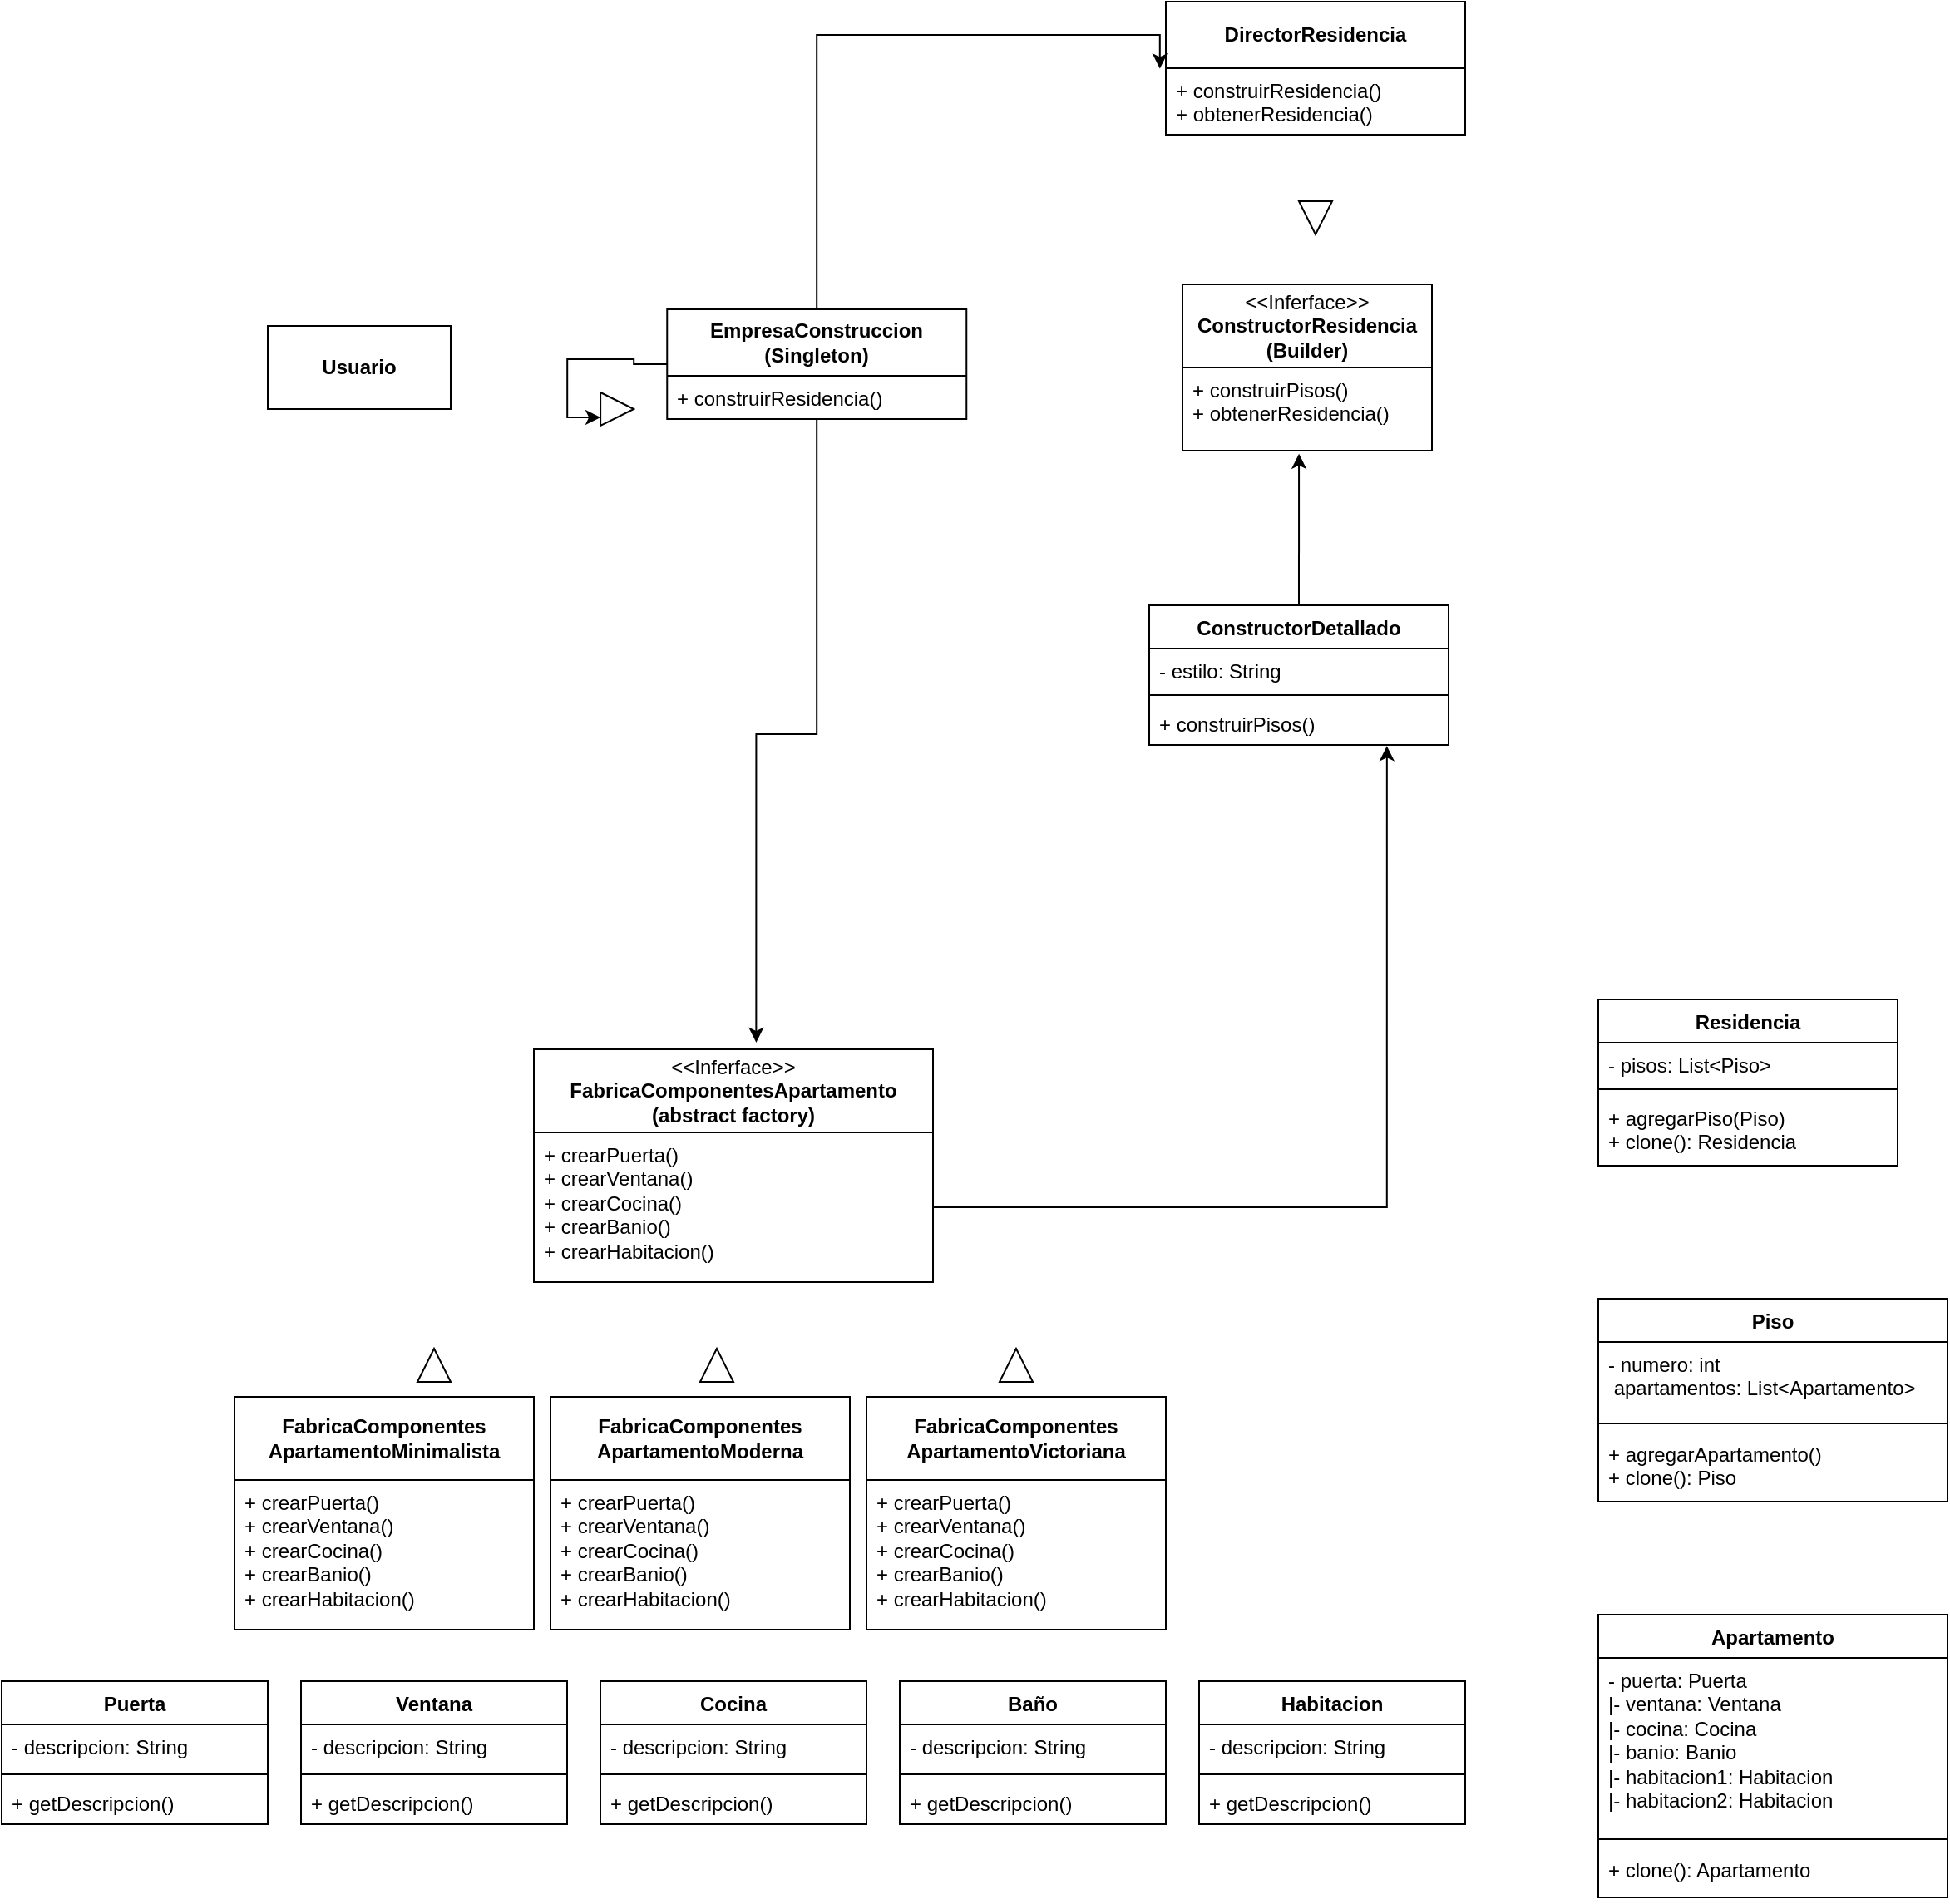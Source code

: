 <mxfile version="26.1.1">
  <diagram id="C5RBs43oDa-KdzZeNtuy" name="Page-1">
    <mxGraphModel dx="2206" dy="568" grid="1" gridSize="10" guides="1" tooltips="1" connect="1" arrows="1" fold="1" page="1" pageScale="1" pageWidth="827" pageHeight="1169" math="0" shadow="0">
      <root>
        <mxCell id="WIyWlLk6GJQsqaUBKTNV-0" />
        <mxCell id="WIyWlLk6GJQsqaUBKTNV-1" parent="WIyWlLk6GJQsqaUBKTNV-0" />
        <mxCell id="4NDoe3Q7L930IOSC8Iq2-74" style="edgeStyle=orthogonalEdgeStyle;rounded=0;orthogonalLoop=1;jettySize=auto;html=1;entryX=0;entryY=0.75;entryDx=0;entryDy=0;" edge="1" parent="WIyWlLk6GJQsqaUBKTNV-1" source="4NDoe3Q7L930IOSC8Iq2-6" target="4NDoe3Q7L930IOSC8Iq2-73">
          <mxGeometry relative="1" as="geometry" />
        </mxCell>
        <mxCell id="4NDoe3Q7L930IOSC8Iq2-6" value="&lt;b&gt;EmpresaConstruccion (Singleton)&lt;/b&gt;" style="swimlane;fontStyle=0;childLayout=stackLayout;horizontal=1;startSize=40;fillColor=none;horizontalStack=0;resizeParent=1;resizeParentMax=0;resizeLast=0;collapsible=1;marginBottom=0;whiteSpace=wrap;html=1;" vertex="1" parent="WIyWlLk6GJQsqaUBKTNV-1">
          <mxGeometry x="310.13" y="335" width="180" height="66" as="geometry" />
        </mxCell>
        <mxCell id="4NDoe3Q7L930IOSC8Iq2-7" value="&lt;div&gt;+ construirResidencia()&lt;/div&gt;" style="text;strokeColor=none;fillColor=none;align=left;verticalAlign=top;spacingLeft=4;spacingRight=4;overflow=hidden;rotatable=0;points=[[0,0.5],[1,0.5]];portConstraint=eastwest;whiteSpace=wrap;html=1;" vertex="1" parent="4NDoe3Q7L930IOSC8Iq2-6">
          <mxGeometry y="40" width="180" height="26" as="geometry" />
        </mxCell>
        <mxCell id="4NDoe3Q7L930IOSC8Iq2-10" value="&lt;b&gt;Usuario&lt;/b&gt;" style="html=1;whiteSpace=wrap;" vertex="1" parent="WIyWlLk6GJQsqaUBKTNV-1">
          <mxGeometry x="70" y="345" width="110" height="50" as="geometry" />
        </mxCell>
        <mxCell id="4NDoe3Q7L930IOSC8Iq2-17" value="&lt;div&gt;&amp;lt;&amp;lt;Inferface&amp;gt;&amp;gt;&lt;/div&gt;&lt;span style=&quot;font-weight: 700;&quot;&gt;FabricaComponentesApartamento&lt;/span&gt;&lt;div&gt;&lt;b&gt;(abstract factory&lt;/b&gt;&lt;b style=&quot;background-color: transparent; color: light-dark(rgb(0, 0, 0), rgb(255, 255, 255));&quot;&gt;)&lt;/b&gt;&lt;/div&gt;" style="swimlane;fontStyle=0;childLayout=stackLayout;horizontal=1;startSize=50;fillColor=none;horizontalStack=0;resizeParent=1;resizeParentMax=0;resizeLast=0;collapsible=1;marginBottom=0;whiteSpace=wrap;html=1;" vertex="1" parent="WIyWlLk6GJQsqaUBKTNV-1">
          <mxGeometry x="230" y="780" width="240" height="140" as="geometry" />
        </mxCell>
        <mxCell id="4NDoe3Q7L930IOSC8Iq2-18" value="&lt;div&gt;+ crearPuerta()&lt;/div&gt;&lt;div&gt;+ crearVentana()&lt;/div&gt;&lt;div&gt;+ crearCocina()&lt;/div&gt;&lt;div&gt;+ crearBanio()&lt;/div&gt;&lt;div&gt;+ crearHabitacion()&lt;/div&gt;" style="text;strokeColor=none;fillColor=none;align=left;verticalAlign=top;spacingLeft=4;spacingRight=4;overflow=hidden;rotatable=0;points=[[0,0.5],[1,0.5]];portConstraint=eastwest;whiteSpace=wrap;html=1;" vertex="1" parent="4NDoe3Q7L930IOSC8Iq2-17">
          <mxGeometry y="50" width="240" height="90" as="geometry" />
        </mxCell>
        <mxCell id="4NDoe3Q7L930IOSC8Iq2-23" value="&lt;b&gt;FabricaComponentes&lt;/b&gt;&lt;div&gt;&lt;b&gt;ApartamentoMinimalista&lt;/b&gt;&lt;/div&gt;" style="swimlane;fontStyle=0;childLayout=stackLayout;horizontal=1;startSize=50;fillColor=none;horizontalStack=0;resizeParent=1;resizeParentMax=0;resizeLast=0;collapsible=1;marginBottom=0;whiteSpace=wrap;html=1;" vertex="1" parent="WIyWlLk6GJQsqaUBKTNV-1">
          <mxGeometry x="50" y="989" width="180" height="140" as="geometry" />
        </mxCell>
        <mxCell id="4NDoe3Q7L930IOSC8Iq2-24" value="&lt;div&gt;+ crearPuerta()&lt;/div&gt;&lt;div&gt;+ crearVentana()&lt;/div&gt;&lt;div&gt;+ crearCocina()&lt;/div&gt;&lt;div&gt;+ crearBanio()&lt;/div&gt;&lt;div&gt;+ crearHabitacion()&lt;/div&gt;" style="text;strokeColor=none;fillColor=none;align=left;verticalAlign=top;spacingLeft=4;spacingRight=4;overflow=hidden;rotatable=0;points=[[0,0.5],[1,0.5]];portConstraint=eastwest;whiteSpace=wrap;html=1;" vertex="1" parent="4NDoe3Q7L930IOSC8Iq2-23">
          <mxGeometry y="50" width="180" height="90" as="geometry" />
        </mxCell>
        <mxCell id="4NDoe3Q7L930IOSC8Iq2-25" value="&lt;b&gt;FabricaComponentes&lt;/b&gt;&lt;div&gt;&lt;b&gt;ApartamentoModerna&lt;/b&gt;&lt;/div&gt;" style="swimlane;fontStyle=0;childLayout=stackLayout;horizontal=1;startSize=50;fillColor=none;horizontalStack=0;resizeParent=1;resizeParentMax=0;resizeLast=0;collapsible=1;marginBottom=0;whiteSpace=wrap;html=1;" vertex="1" parent="WIyWlLk6GJQsqaUBKTNV-1">
          <mxGeometry x="240" y="989" width="180" height="140" as="geometry" />
        </mxCell>
        <mxCell id="4NDoe3Q7L930IOSC8Iq2-26" value="&lt;div&gt;+ crearPuerta()&lt;/div&gt;&lt;div&gt;+ crearVentana()&lt;/div&gt;&lt;div&gt;+ crearCocina()&lt;/div&gt;&lt;div&gt;+ crearBanio()&lt;/div&gt;&lt;div&gt;+ crearHabitacion()&lt;/div&gt;" style="text;strokeColor=none;fillColor=none;align=left;verticalAlign=top;spacingLeft=4;spacingRight=4;overflow=hidden;rotatable=0;points=[[0,0.5],[1,0.5]];portConstraint=eastwest;whiteSpace=wrap;html=1;" vertex="1" parent="4NDoe3Q7L930IOSC8Iq2-25">
          <mxGeometry y="50" width="180" height="90" as="geometry" />
        </mxCell>
        <mxCell id="4NDoe3Q7L930IOSC8Iq2-27" value="&lt;b&gt;FabricaComponentes&lt;/b&gt;&lt;div&gt;&lt;b&gt;ApartamentoVictoriana&lt;/b&gt;&lt;/div&gt;" style="swimlane;fontStyle=0;childLayout=stackLayout;horizontal=1;startSize=50;fillColor=none;horizontalStack=0;resizeParent=1;resizeParentMax=0;resizeLast=0;collapsible=1;marginBottom=0;whiteSpace=wrap;html=1;" vertex="1" parent="WIyWlLk6GJQsqaUBKTNV-1">
          <mxGeometry x="430" y="989" width="180" height="140" as="geometry" />
        </mxCell>
        <mxCell id="4NDoe3Q7L930IOSC8Iq2-28" value="&lt;div&gt;+ crearPuerta()&lt;/div&gt;&lt;div&gt;+ crearVentana()&lt;/div&gt;&lt;div&gt;+ crearCocina()&lt;/div&gt;&lt;div&gt;+ crearBanio()&lt;/div&gt;&lt;div&gt;+ crearHabitacion()&lt;/div&gt;" style="text;strokeColor=none;fillColor=none;align=left;verticalAlign=top;spacingLeft=4;spacingRight=4;overflow=hidden;rotatable=0;points=[[0,0.5],[1,0.5]];portConstraint=eastwest;whiteSpace=wrap;html=1;" vertex="1" parent="4NDoe3Q7L930IOSC8Iq2-27">
          <mxGeometry y="50" width="180" height="90" as="geometry" />
        </mxCell>
        <mxCell id="4NDoe3Q7L930IOSC8Iq2-35" value="Puerta" style="swimlane;fontStyle=1;align=center;verticalAlign=top;childLayout=stackLayout;horizontal=1;startSize=26;horizontalStack=0;resizeParent=1;resizeParentMax=0;resizeLast=0;collapsible=1;marginBottom=0;whiteSpace=wrap;html=1;" vertex="1" parent="WIyWlLk6GJQsqaUBKTNV-1">
          <mxGeometry x="-90" y="1160" width="160" height="86" as="geometry" />
        </mxCell>
        <mxCell id="4NDoe3Q7L930IOSC8Iq2-36" value="- descripcion: String" style="text;strokeColor=none;fillColor=none;align=left;verticalAlign=top;spacingLeft=4;spacingRight=4;overflow=hidden;rotatable=0;points=[[0,0.5],[1,0.5]];portConstraint=eastwest;whiteSpace=wrap;html=1;" vertex="1" parent="4NDoe3Q7L930IOSC8Iq2-35">
          <mxGeometry y="26" width="160" height="26" as="geometry" />
        </mxCell>
        <mxCell id="4NDoe3Q7L930IOSC8Iq2-37" value="" style="line;strokeWidth=1;fillColor=none;align=left;verticalAlign=middle;spacingTop=-1;spacingLeft=3;spacingRight=3;rotatable=0;labelPosition=right;points=[];portConstraint=eastwest;strokeColor=inherit;" vertex="1" parent="4NDoe3Q7L930IOSC8Iq2-35">
          <mxGeometry y="52" width="160" height="8" as="geometry" />
        </mxCell>
        <mxCell id="4NDoe3Q7L930IOSC8Iq2-38" value="+ getDescripcion()" style="text;strokeColor=none;fillColor=none;align=left;verticalAlign=top;spacingLeft=4;spacingRight=4;overflow=hidden;rotatable=0;points=[[0,0.5],[1,0.5]];portConstraint=eastwest;whiteSpace=wrap;html=1;" vertex="1" parent="4NDoe3Q7L930IOSC8Iq2-35">
          <mxGeometry y="60" width="160" height="26" as="geometry" />
        </mxCell>
        <mxCell id="4NDoe3Q7L930IOSC8Iq2-40" value="Ventana" style="swimlane;fontStyle=1;align=center;verticalAlign=top;childLayout=stackLayout;horizontal=1;startSize=26;horizontalStack=0;resizeParent=1;resizeParentMax=0;resizeLast=0;collapsible=1;marginBottom=0;whiteSpace=wrap;html=1;" vertex="1" parent="WIyWlLk6GJQsqaUBKTNV-1">
          <mxGeometry x="90" y="1160" width="160" height="86" as="geometry" />
        </mxCell>
        <mxCell id="4NDoe3Q7L930IOSC8Iq2-41" value="- descripcion: String" style="text;strokeColor=none;fillColor=none;align=left;verticalAlign=top;spacingLeft=4;spacingRight=4;overflow=hidden;rotatable=0;points=[[0,0.5],[1,0.5]];portConstraint=eastwest;whiteSpace=wrap;html=1;" vertex="1" parent="4NDoe3Q7L930IOSC8Iq2-40">
          <mxGeometry y="26" width="160" height="26" as="geometry" />
        </mxCell>
        <mxCell id="4NDoe3Q7L930IOSC8Iq2-42" value="" style="line;strokeWidth=1;fillColor=none;align=left;verticalAlign=middle;spacingTop=-1;spacingLeft=3;spacingRight=3;rotatable=0;labelPosition=right;points=[];portConstraint=eastwest;strokeColor=inherit;" vertex="1" parent="4NDoe3Q7L930IOSC8Iq2-40">
          <mxGeometry y="52" width="160" height="8" as="geometry" />
        </mxCell>
        <mxCell id="4NDoe3Q7L930IOSC8Iq2-43" value="+ getDescripcion()" style="text;strokeColor=none;fillColor=none;align=left;verticalAlign=top;spacingLeft=4;spacingRight=4;overflow=hidden;rotatable=0;points=[[0,0.5],[1,0.5]];portConstraint=eastwest;whiteSpace=wrap;html=1;" vertex="1" parent="4NDoe3Q7L930IOSC8Iq2-40">
          <mxGeometry y="60" width="160" height="26" as="geometry" />
        </mxCell>
        <mxCell id="4NDoe3Q7L930IOSC8Iq2-44" value="Cocina" style="swimlane;fontStyle=1;align=center;verticalAlign=top;childLayout=stackLayout;horizontal=1;startSize=26;horizontalStack=0;resizeParent=1;resizeParentMax=0;resizeLast=0;collapsible=1;marginBottom=0;whiteSpace=wrap;html=1;" vertex="1" parent="WIyWlLk6GJQsqaUBKTNV-1">
          <mxGeometry x="270" y="1160" width="160" height="86" as="geometry" />
        </mxCell>
        <mxCell id="4NDoe3Q7L930IOSC8Iq2-45" value="- descripcion: String" style="text;strokeColor=none;fillColor=none;align=left;verticalAlign=top;spacingLeft=4;spacingRight=4;overflow=hidden;rotatable=0;points=[[0,0.5],[1,0.5]];portConstraint=eastwest;whiteSpace=wrap;html=1;" vertex="1" parent="4NDoe3Q7L930IOSC8Iq2-44">
          <mxGeometry y="26" width="160" height="26" as="geometry" />
        </mxCell>
        <mxCell id="4NDoe3Q7L930IOSC8Iq2-46" value="" style="line;strokeWidth=1;fillColor=none;align=left;verticalAlign=middle;spacingTop=-1;spacingLeft=3;spacingRight=3;rotatable=0;labelPosition=right;points=[];portConstraint=eastwest;strokeColor=inherit;" vertex="1" parent="4NDoe3Q7L930IOSC8Iq2-44">
          <mxGeometry y="52" width="160" height="8" as="geometry" />
        </mxCell>
        <mxCell id="4NDoe3Q7L930IOSC8Iq2-47" value="+ getDescripcion()" style="text;strokeColor=none;fillColor=none;align=left;verticalAlign=top;spacingLeft=4;spacingRight=4;overflow=hidden;rotatable=0;points=[[0,0.5],[1,0.5]];portConstraint=eastwest;whiteSpace=wrap;html=1;" vertex="1" parent="4NDoe3Q7L930IOSC8Iq2-44">
          <mxGeometry y="60" width="160" height="26" as="geometry" />
        </mxCell>
        <mxCell id="4NDoe3Q7L930IOSC8Iq2-48" value="Baño" style="swimlane;fontStyle=1;align=center;verticalAlign=top;childLayout=stackLayout;horizontal=1;startSize=26;horizontalStack=0;resizeParent=1;resizeParentMax=0;resizeLast=0;collapsible=1;marginBottom=0;whiteSpace=wrap;html=1;" vertex="1" parent="WIyWlLk6GJQsqaUBKTNV-1">
          <mxGeometry x="450" y="1160" width="160" height="86" as="geometry" />
        </mxCell>
        <mxCell id="4NDoe3Q7L930IOSC8Iq2-49" value="- descripcion: String" style="text;strokeColor=none;fillColor=none;align=left;verticalAlign=top;spacingLeft=4;spacingRight=4;overflow=hidden;rotatable=0;points=[[0,0.5],[1,0.5]];portConstraint=eastwest;whiteSpace=wrap;html=1;" vertex="1" parent="4NDoe3Q7L930IOSC8Iq2-48">
          <mxGeometry y="26" width="160" height="26" as="geometry" />
        </mxCell>
        <mxCell id="4NDoe3Q7L930IOSC8Iq2-50" value="" style="line;strokeWidth=1;fillColor=none;align=left;verticalAlign=middle;spacingTop=-1;spacingLeft=3;spacingRight=3;rotatable=0;labelPosition=right;points=[];portConstraint=eastwest;strokeColor=inherit;" vertex="1" parent="4NDoe3Q7L930IOSC8Iq2-48">
          <mxGeometry y="52" width="160" height="8" as="geometry" />
        </mxCell>
        <mxCell id="4NDoe3Q7L930IOSC8Iq2-51" value="+ getDescripcion()" style="text;strokeColor=none;fillColor=none;align=left;verticalAlign=top;spacingLeft=4;spacingRight=4;overflow=hidden;rotatable=0;points=[[0,0.5],[1,0.5]];portConstraint=eastwest;whiteSpace=wrap;html=1;" vertex="1" parent="4NDoe3Q7L930IOSC8Iq2-48">
          <mxGeometry y="60" width="160" height="26" as="geometry" />
        </mxCell>
        <mxCell id="4NDoe3Q7L930IOSC8Iq2-52" value="Habitacion" style="swimlane;fontStyle=1;align=center;verticalAlign=top;childLayout=stackLayout;horizontal=1;startSize=26;horizontalStack=0;resizeParent=1;resizeParentMax=0;resizeLast=0;collapsible=1;marginBottom=0;whiteSpace=wrap;html=1;" vertex="1" parent="WIyWlLk6GJQsqaUBKTNV-1">
          <mxGeometry x="630" y="1160" width="160" height="86" as="geometry" />
        </mxCell>
        <mxCell id="4NDoe3Q7L930IOSC8Iq2-53" value="- descripcion: String" style="text;strokeColor=none;fillColor=none;align=left;verticalAlign=top;spacingLeft=4;spacingRight=4;overflow=hidden;rotatable=0;points=[[0,0.5],[1,0.5]];portConstraint=eastwest;whiteSpace=wrap;html=1;" vertex="1" parent="4NDoe3Q7L930IOSC8Iq2-52">
          <mxGeometry y="26" width="160" height="26" as="geometry" />
        </mxCell>
        <mxCell id="4NDoe3Q7L930IOSC8Iq2-54" value="" style="line;strokeWidth=1;fillColor=none;align=left;verticalAlign=middle;spacingTop=-1;spacingLeft=3;spacingRight=3;rotatable=0;labelPosition=right;points=[];portConstraint=eastwest;strokeColor=inherit;" vertex="1" parent="4NDoe3Q7L930IOSC8Iq2-52">
          <mxGeometry y="52" width="160" height="8" as="geometry" />
        </mxCell>
        <mxCell id="4NDoe3Q7L930IOSC8Iq2-55" value="+ getDescripcion()" style="text;strokeColor=none;fillColor=none;align=left;verticalAlign=top;spacingLeft=4;spacingRight=4;overflow=hidden;rotatable=0;points=[[0,0.5],[1,0.5]];portConstraint=eastwest;whiteSpace=wrap;html=1;" vertex="1" parent="4NDoe3Q7L930IOSC8Iq2-52">
          <mxGeometry y="60" width="160" height="26" as="geometry" />
        </mxCell>
        <mxCell id="4NDoe3Q7L930IOSC8Iq2-56" value="&lt;div&gt;&amp;lt;&amp;lt;Inferface&amp;gt;&amp;gt;&lt;/div&gt;&lt;b&gt;ConstructorResidencia&lt;/b&gt;&lt;div&gt;&lt;b&gt;(Builder)&lt;/b&gt;&lt;/div&gt;" style="swimlane;fontStyle=0;childLayout=stackLayout;horizontal=1;startSize=50;fillColor=none;horizontalStack=0;resizeParent=1;resizeParentMax=0;resizeLast=0;collapsible=1;marginBottom=0;whiteSpace=wrap;html=1;" vertex="1" parent="WIyWlLk6GJQsqaUBKTNV-1">
          <mxGeometry x="620" y="320" width="150" height="100" as="geometry" />
        </mxCell>
        <mxCell id="4NDoe3Q7L930IOSC8Iq2-57" value="&lt;div&gt;+ construirPisos()&lt;/div&gt;&lt;div&gt;&lt;span style=&quot;background-color: transparent; color: light-dark(rgb(0, 0, 0), rgb(255, 255, 255));&quot;&gt;+ obtenerResidencia()&lt;/span&gt;&lt;/div&gt;" style="text;strokeColor=none;fillColor=none;align=left;verticalAlign=top;spacingLeft=4;spacingRight=4;overflow=hidden;rotatable=0;points=[[0,0.5],[1,0.5]];portConstraint=eastwest;whiteSpace=wrap;html=1;" vertex="1" parent="4NDoe3Q7L930IOSC8Iq2-56">
          <mxGeometry y="50" width="150" height="50" as="geometry" />
        </mxCell>
        <mxCell id="4NDoe3Q7L930IOSC8Iq2-58" value="" style="triangle;whiteSpace=wrap;html=1;rotation=-90;" vertex="1" parent="WIyWlLk6GJQsqaUBKTNV-1">
          <mxGeometry x="160" y="960" width="20" height="20" as="geometry" />
        </mxCell>
        <mxCell id="4NDoe3Q7L930IOSC8Iq2-59" value="" style="triangle;whiteSpace=wrap;html=1;rotation=-90;" vertex="1" parent="WIyWlLk6GJQsqaUBKTNV-1">
          <mxGeometry x="330" y="960" width="20" height="20" as="geometry" />
        </mxCell>
        <mxCell id="4NDoe3Q7L930IOSC8Iq2-60" value="" style="triangle;whiteSpace=wrap;html=1;rotation=-90;" vertex="1" parent="WIyWlLk6GJQsqaUBKTNV-1">
          <mxGeometry x="510" y="960" width="20" height="20" as="geometry" />
        </mxCell>
        <mxCell id="4NDoe3Q7L930IOSC8Iq2-61" value="" style="triangle;whiteSpace=wrap;html=1;rotation=90;" vertex="1" parent="WIyWlLk6GJQsqaUBKTNV-1">
          <mxGeometry x="690" y="270" width="20" height="20" as="geometry" />
        </mxCell>
        <mxCell id="4NDoe3Q7L930IOSC8Iq2-63" value="ConstructorDetallado" style="swimlane;fontStyle=1;align=center;verticalAlign=top;childLayout=stackLayout;horizontal=1;startSize=26;horizontalStack=0;resizeParent=1;resizeParentMax=0;resizeLast=0;collapsible=1;marginBottom=0;whiteSpace=wrap;html=1;" vertex="1" parent="WIyWlLk6GJQsqaUBKTNV-1">
          <mxGeometry x="600" y="513" width="180" height="84" as="geometry" />
        </mxCell>
        <mxCell id="4NDoe3Q7L930IOSC8Iq2-64" value="&lt;div&gt;&lt;span style=&quot;background-color: transparent; color: light-dark(rgb(0, 0, 0), rgb(255, 255, 255));&quot;&gt;- estilo: String&lt;/span&gt;&lt;/div&gt;" style="text;strokeColor=none;fillColor=none;align=left;verticalAlign=top;spacingLeft=4;spacingRight=4;overflow=hidden;rotatable=0;points=[[0,0.5],[1,0.5]];portConstraint=eastwest;whiteSpace=wrap;html=1;" vertex="1" parent="4NDoe3Q7L930IOSC8Iq2-63">
          <mxGeometry y="26" width="180" height="24" as="geometry" />
        </mxCell>
        <mxCell id="4NDoe3Q7L930IOSC8Iq2-65" value="" style="line;strokeWidth=1;fillColor=none;align=left;verticalAlign=middle;spacingTop=-1;spacingLeft=3;spacingRight=3;rotatable=0;labelPosition=right;points=[];portConstraint=eastwest;strokeColor=inherit;" vertex="1" parent="4NDoe3Q7L930IOSC8Iq2-63">
          <mxGeometry y="50" width="180" height="8" as="geometry" />
        </mxCell>
        <mxCell id="4NDoe3Q7L930IOSC8Iq2-66" value="+ construirPisos()" style="text;strokeColor=none;fillColor=none;align=left;verticalAlign=top;spacingLeft=4;spacingRight=4;overflow=hidden;rotatable=0;points=[[0,0.5],[1,0.5]];portConstraint=eastwest;whiteSpace=wrap;html=1;" vertex="1" parent="4NDoe3Q7L930IOSC8Iq2-63">
          <mxGeometry y="58" width="180" height="26" as="geometry" />
        </mxCell>
        <mxCell id="4NDoe3Q7L930IOSC8Iq2-68" style="edgeStyle=orthogonalEdgeStyle;rounded=0;orthogonalLoop=1;jettySize=auto;html=1;entryX=0.794;entryY=1.026;entryDx=0;entryDy=0;entryPerimeter=0;" edge="1" parent="WIyWlLk6GJQsqaUBKTNV-1" source="4NDoe3Q7L930IOSC8Iq2-18" target="4NDoe3Q7L930IOSC8Iq2-66">
          <mxGeometry relative="1" as="geometry" />
        </mxCell>
        <mxCell id="4NDoe3Q7L930IOSC8Iq2-71" value="&lt;b&gt;DirectorResidencia&lt;/b&gt;" style="swimlane;fontStyle=0;childLayout=stackLayout;horizontal=1;startSize=40;fillColor=none;horizontalStack=0;resizeParent=1;resizeParentMax=0;resizeLast=0;collapsible=1;marginBottom=0;whiteSpace=wrap;html=1;" vertex="1" parent="WIyWlLk6GJQsqaUBKTNV-1">
          <mxGeometry x="610" y="150" width="180" height="80" as="geometry" />
        </mxCell>
        <mxCell id="4NDoe3Q7L930IOSC8Iq2-72" value="&lt;div&gt;+ construirResidencia()&lt;/div&gt;&lt;div&gt;&lt;span style=&quot;background-color: transparent; color: light-dark(rgb(0, 0, 0), rgb(255, 255, 255));&quot;&gt;+ obtenerResidencia()&lt;/span&gt;&lt;/div&gt;" style="text;strokeColor=none;fillColor=none;align=left;verticalAlign=top;spacingLeft=4;spacingRight=4;overflow=hidden;rotatable=0;points=[[0,0.5],[1,0.5]];portConstraint=eastwest;whiteSpace=wrap;html=1;" vertex="1" parent="4NDoe3Q7L930IOSC8Iq2-71">
          <mxGeometry y="40" width="180" height="40" as="geometry" />
        </mxCell>
        <mxCell id="4NDoe3Q7L930IOSC8Iq2-73" value="" style="triangle;whiteSpace=wrap;html=1;rotation=0;" vertex="1" parent="WIyWlLk6GJQsqaUBKTNV-1">
          <mxGeometry x="270.06" y="385" width="20" height="20" as="geometry" />
        </mxCell>
        <mxCell id="4NDoe3Q7L930IOSC8Iq2-75" value="Residencia" style="swimlane;fontStyle=1;align=center;verticalAlign=top;childLayout=stackLayout;horizontal=1;startSize=26;horizontalStack=0;resizeParent=1;resizeParentMax=0;resizeLast=0;collapsible=1;marginBottom=0;whiteSpace=wrap;html=1;" vertex="1" parent="WIyWlLk6GJQsqaUBKTNV-1">
          <mxGeometry x="870" y="750" width="180" height="100" as="geometry" />
        </mxCell>
        <mxCell id="4NDoe3Q7L930IOSC8Iq2-76" value="- pisos: List&amp;lt;Piso&amp;gt;" style="text;strokeColor=none;fillColor=none;align=left;verticalAlign=top;spacingLeft=4;spacingRight=4;overflow=hidden;rotatable=0;points=[[0,0.5],[1,0.5]];portConstraint=eastwest;whiteSpace=wrap;html=1;" vertex="1" parent="4NDoe3Q7L930IOSC8Iq2-75">
          <mxGeometry y="26" width="180" height="24" as="geometry" />
        </mxCell>
        <mxCell id="4NDoe3Q7L930IOSC8Iq2-77" value="" style="line;strokeWidth=1;fillColor=none;align=left;verticalAlign=middle;spacingTop=-1;spacingLeft=3;spacingRight=3;rotatable=0;labelPosition=right;points=[];portConstraint=eastwest;strokeColor=inherit;" vertex="1" parent="4NDoe3Q7L930IOSC8Iq2-75">
          <mxGeometry y="50" width="180" height="8" as="geometry" />
        </mxCell>
        <mxCell id="4NDoe3Q7L930IOSC8Iq2-78" value="&lt;div&gt;+ agregarPiso(Piso)&lt;/div&gt;&lt;div&gt;+ clone(): Residencia&lt;/div&gt;" style="text;strokeColor=none;fillColor=none;align=left;verticalAlign=top;spacingLeft=4;spacingRight=4;overflow=hidden;rotatable=0;points=[[0,0.5],[1,0.5]];portConstraint=eastwest;whiteSpace=wrap;html=1;" vertex="1" parent="4NDoe3Q7L930IOSC8Iq2-75">
          <mxGeometry y="58" width="180" height="42" as="geometry" />
        </mxCell>
        <mxCell id="4NDoe3Q7L930IOSC8Iq2-79" value="Piso" style="swimlane;fontStyle=1;align=center;verticalAlign=top;childLayout=stackLayout;horizontal=1;startSize=26;horizontalStack=0;resizeParent=1;resizeParentMax=0;resizeLast=0;collapsible=1;marginBottom=0;whiteSpace=wrap;html=1;" vertex="1" parent="WIyWlLk6GJQsqaUBKTNV-1">
          <mxGeometry x="870" y="930" width="210" height="122" as="geometry" />
        </mxCell>
        <mxCell id="4NDoe3Q7L930IOSC8Iq2-80" value="&lt;div&gt;- numero: int&lt;/div&gt;&lt;div&gt;&lt;span style=&quot;background-color: transparent; color: light-dark(rgb(0, 0, 0), rgb(255, 255, 255));&quot;&gt;&amp;nbsp;apartamentos: List&amp;lt;Apartamento&amp;gt;&lt;/span&gt;&lt;/div&gt;" style="text;strokeColor=none;fillColor=none;align=left;verticalAlign=top;spacingLeft=4;spacingRight=4;overflow=hidden;rotatable=0;points=[[0,0.5],[1,0.5]];portConstraint=eastwest;whiteSpace=wrap;html=1;" vertex="1" parent="4NDoe3Q7L930IOSC8Iq2-79">
          <mxGeometry y="26" width="210" height="44" as="geometry" />
        </mxCell>
        <mxCell id="4NDoe3Q7L930IOSC8Iq2-81" value="" style="line;strokeWidth=1;fillColor=none;align=left;verticalAlign=middle;spacingTop=-1;spacingLeft=3;spacingRight=3;rotatable=0;labelPosition=right;points=[];portConstraint=eastwest;strokeColor=inherit;" vertex="1" parent="4NDoe3Q7L930IOSC8Iq2-79">
          <mxGeometry y="70" width="210" height="10" as="geometry" />
        </mxCell>
        <mxCell id="4NDoe3Q7L930IOSC8Iq2-82" value="&lt;div&gt;+ agregarApartamento()&lt;/div&gt;&lt;div&gt;+ clone(): Piso&lt;/div&gt;" style="text;strokeColor=none;fillColor=none;align=left;verticalAlign=top;spacingLeft=4;spacingRight=4;overflow=hidden;rotatable=0;points=[[0,0.5],[1,0.5]];portConstraint=eastwest;whiteSpace=wrap;html=1;" vertex="1" parent="4NDoe3Q7L930IOSC8Iq2-79">
          <mxGeometry y="80" width="210" height="42" as="geometry" />
        </mxCell>
        <mxCell id="4NDoe3Q7L930IOSC8Iq2-84" value="Apartamento" style="swimlane;fontStyle=1;align=center;verticalAlign=top;childLayout=stackLayout;horizontal=1;startSize=26;horizontalStack=0;resizeParent=1;resizeParentMax=0;resizeLast=0;collapsible=1;marginBottom=0;whiteSpace=wrap;html=1;" vertex="1" parent="WIyWlLk6GJQsqaUBKTNV-1">
          <mxGeometry x="870" y="1120" width="210" height="170" as="geometry" />
        </mxCell>
        <mxCell id="4NDoe3Q7L930IOSC8Iq2-85" value="&lt;div&gt;- puerta: Puerta&lt;/div&gt;&lt;div&gt;|- ventana: Ventana&lt;/div&gt;&lt;div&gt;|- cocina: Cocina&lt;/div&gt;&lt;div&gt;|- banio: Banio&lt;/div&gt;&lt;div&gt;|- habitacion1: Habitacion&lt;/div&gt;&lt;div&gt;|- habitacion2: Habitacion&lt;/div&gt;" style="text;strokeColor=none;fillColor=none;align=left;verticalAlign=top;spacingLeft=4;spacingRight=4;overflow=hidden;rotatable=0;points=[[0,0.5],[1,0.5]];portConstraint=eastwest;whiteSpace=wrap;html=1;" vertex="1" parent="4NDoe3Q7L930IOSC8Iq2-84">
          <mxGeometry y="26" width="210" height="104" as="geometry" />
        </mxCell>
        <mxCell id="4NDoe3Q7L930IOSC8Iq2-86" value="" style="line;strokeWidth=1;fillColor=none;align=left;verticalAlign=middle;spacingTop=-1;spacingLeft=3;spacingRight=3;rotatable=0;labelPosition=right;points=[];portConstraint=eastwest;strokeColor=inherit;" vertex="1" parent="4NDoe3Q7L930IOSC8Iq2-84">
          <mxGeometry y="130" width="210" height="10" as="geometry" />
        </mxCell>
        <mxCell id="4NDoe3Q7L930IOSC8Iq2-87" value="&lt;div&gt;+ clone(): Apartamento&lt;/div&gt;" style="text;strokeColor=none;fillColor=none;align=left;verticalAlign=top;spacingLeft=4;spacingRight=4;overflow=hidden;rotatable=0;points=[[0,0.5],[1,0.5]];portConstraint=eastwest;whiteSpace=wrap;html=1;" vertex="1" parent="4NDoe3Q7L930IOSC8Iq2-84">
          <mxGeometry y="140" width="210" height="30" as="geometry" />
        </mxCell>
        <mxCell id="4NDoe3Q7L930IOSC8Iq2-91" value="" style="endArrow=classic;html=1;rounded=0;exitX=0.5;exitY=0;exitDx=0;exitDy=0;entryX=0.467;entryY=1.038;entryDx=0;entryDy=0;entryPerimeter=0;" edge="1" parent="WIyWlLk6GJQsqaUBKTNV-1" source="4NDoe3Q7L930IOSC8Iq2-63" target="4NDoe3Q7L930IOSC8Iq2-57">
          <mxGeometry width="50" height="50" relative="1" as="geometry">
            <mxPoint x="680" y="410" as="sourcePoint" />
            <mxPoint x="730" y="360" as="targetPoint" />
          </mxGeometry>
        </mxCell>
        <mxCell id="4NDoe3Q7L930IOSC8Iq2-92" style="edgeStyle=orthogonalEdgeStyle;rounded=0;orthogonalLoop=1;jettySize=auto;html=1;entryX=-0.02;entryY=0.006;entryDx=0;entryDy=0;entryPerimeter=0;" edge="1" parent="WIyWlLk6GJQsqaUBKTNV-1" source="4NDoe3Q7L930IOSC8Iq2-6" target="4NDoe3Q7L930IOSC8Iq2-72">
          <mxGeometry relative="1" as="geometry" />
        </mxCell>
        <mxCell id="4NDoe3Q7L930IOSC8Iq2-93" style="edgeStyle=orthogonalEdgeStyle;rounded=0;orthogonalLoop=1;jettySize=auto;html=1;entryX=0.557;entryY=-0.029;entryDx=0;entryDy=0;entryPerimeter=0;" edge="1" parent="WIyWlLk6GJQsqaUBKTNV-1" source="4NDoe3Q7L930IOSC8Iq2-6" target="4NDoe3Q7L930IOSC8Iq2-17">
          <mxGeometry relative="1" as="geometry" />
        </mxCell>
      </root>
    </mxGraphModel>
  </diagram>
</mxfile>

